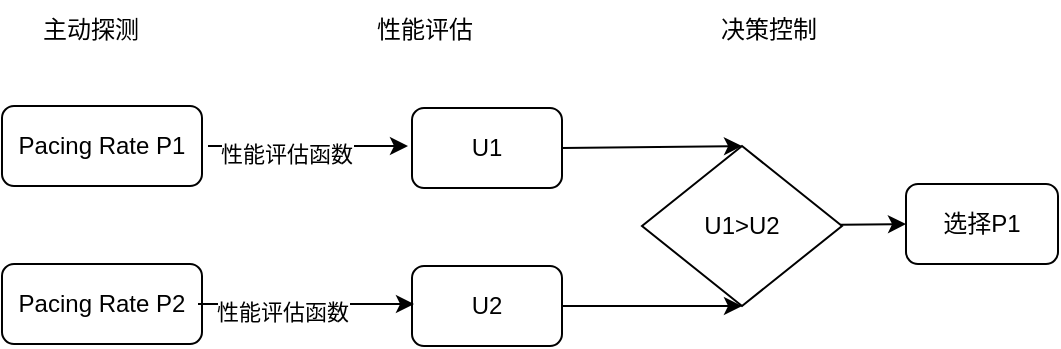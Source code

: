 <mxfile version="26.2.13">
  <diagram id="C5RBs43oDa-KdzZeNtuy" name="Page-1">
    <mxGraphModel dx="1215" dy="657" grid="1" gridSize="10" guides="1" tooltips="1" connect="1" arrows="1" fold="1" page="1" pageScale="1" pageWidth="827" pageHeight="1169" math="0" shadow="0">
      <root>
        <mxCell id="WIyWlLk6GJQsqaUBKTNV-0" />
        <mxCell id="WIyWlLk6GJQsqaUBKTNV-1" parent="WIyWlLk6GJQsqaUBKTNV-0" />
        <mxCell id="4ald7kmsFYj5hhfWHZ4V-5" value="U1" style="rounded=1;whiteSpace=wrap;html=1;fontSize=12;glass=0;strokeWidth=1;shadow=0;fillColor=none;" vertex="1" parent="WIyWlLk6GJQsqaUBKTNV-1">
          <mxGeometry x="355" y="122" width="75" height="40" as="geometry" />
        </mxCell>
        <mxCell id="4ald7kmsFYj5hhfWHZ4V-6" value="U2" style="rounded=1;whiteSpace=wrap;html=1;fontSize=12;glass=0;strokeWidth=1;shadow=0;fillColor=none;" vertex="1" parent="WIyWlLk6GJQsqaUBKTNV-1">
          <mxGeometry x="355" y="201" width="75" height="40" as="geometry" />
        </mxCell>
        <mxCell id="4ald7kmsFYj5hhfWHZ4V-8" value="" style="endArrow=classic;html=1;rounded=0;exitX=1;exitY=0.5;exitDx=0;exitDy=0;fillColor=#FF6666;" edge="1" parent="WIyWlLk6GJQsqaUBKTNV-1">
          <mxGeometry width="50" height="50" relative="1" as="geometry">
            <mxPoint x="253" y="141" as="sourcePoint" />
            <mxPoint x="353" y="141" as="targetPoint" />
          </mxGeometry>
        </mxCell>
        <mxCell id="4ald7kmsFYj5hhfWHZ4V-9" value="性能评估函数" style="edgeLabel;html=1;align=center;verticalAlign=middle;resizable=0;points=[];fillColor=#FF6666;" vertex="1" connectable="0" parent="4ald7kmsFYj5hhfWHZ4V-8">
          <mxGeometry x="-0.226" y="-4" relative="1" as="geometry">
            <mxPoint as="offset" />
          </mxGeometry>
        </mxCell>
        <mxCell id="4ald7kmsFYj5hhfWHZ4V-10" value="" style="endArrow=classic;html=1;rounded=0;exitX=1;exitY=0.5;exitDx=0;exitDy=0;fillColor=#FF6666;" edge="1" parent="WIyWlLk6GJQsqaUBKTNV-1">
          <mxGeometry width="50" height="50" relative="1" as="geometry">
            <mxPoint x="248" y="220" as="sourcePoint" />
            <mxPoint x="356" y="220" as="targetPoint" />
          </mxGeometry>
        </mxCell>
        <mxCell id="4ald7kmsFYj5hhfWHZ4V-11" value="性能评估函数" style="edgeLabel;html=1;align=center;verticalAlign=middle;resizable=0;points=[];fillColor=#FF6666;" vertex="1" connectable="0" parent="4ald7kmsFYj5hhfWHZ4V-10">
          <mxGeometry x="-0.226" y="-4" relative="1" as="geometry">
            <mxPoint as="offset" />
          </mxGeometry>
        </mxCell>
        <mxCell id="4ald7kmsFYj5hhfWHZ4V-12" value="U1&amp;gt;U2" style="rhombus;whiteSpace=wrap;html=1;fillColor=none;" vertex="1" parent="WIyWlLk6GJQsqaUBKTNV-1">
          <mxGeometry x="470" y="141" width="100" height="80" as="geometry" />
        </mxCell>
        <mxCell id="4ald7kmsFYj5hhfWHZ4V-19" value="选择P1" style="rounded=1;whiteSpace=wrap;html=1;fillColor=none;" vertex="1" parent="WIyWlLk6GJQsqaUBKTNV-1">
          <mxGeometry x="602" y="160" width="76" height="40" as="geometry" />
        </mxCell>
        <mxCell id="4ald7kmsFYj5hhfWHZ4V-20" value="" style="endArrow=classic;html=1;rounded=0;entryX=0;entryY=0.5;entryDx=0;entryDy=0;" edge="1" parent="WIyWlLk6GJQsqaUBKTNV-1" source="4ald7kmsFYj5hhfWHZ4V-12" target="4ald7kmsFYj5hhfWHZ4V-19">
          <mxGeometry width="50" height="50" relative="1" as="geometry">
            <mxPoint x="317" y="411" as="sourcePoint" />
            <mxPoint x="367" y="361" as="targetPoint" />
          </mxGeometry>
        </mxCell>
        <mxCell id="4ald7kmsFYj5hhfWHZ4V-21" value="" style="endArrow=classic;html=1;rounded=0;entryX=0.5;entryY=0;entryDx=0;entryDy=0;exitX=1;exitY=0.5;exitDx=0;exitDy=0;" edge="1" parent="WIyWlLk6GJQsqaUBKTNV-1" source="4ald7kmsFYj5hhfWHZ4V-5" target="4ald7kmsFYj5hhfWHZ4V-12">
          <mxGeometry width="50" height="50" relative="1" as="geometry">
            <mxPoint x="355" y="411" as="sourcePoint" />
            <mxPoint x="405" y="361" as="targetPoint" />
          </mxGeometry>
        </mxCell>
        <mxCell id="4ald7kmsFYj5hhfWHZ4V-22" value="" style="endArrow=classic;html=1;rounded=0;entryX=0.5;entryY=1;entryDx=0;entryDy=0;exitX=1;exitY=0.5;exitDx=0;exitDy=0;" edge="1" parent="WIyWlLk6GJQsqaUBKTNV-1" source="4ald7kmsFYj5hhfWHZ4V-6" target="4ald7kmsFYj5hhfWHZ4V-12">
          <mxGeometry width="50" height="50" relative="1" as="geometry">
            <mxPoint x="355" y="411" as="sourcePoint" />
            <mxPoint x="405" y="361" as="targetPoint" />
          </mxGeometry>
        </mxCell>
        <mxCell id="4ald7kmsFYj5hhfWHZ4V-23" value="" style="group;fillColor=none;" vertex="1" connectable="0" parent="WIyWlLk6GJQsqaUBKTNV-1">
          <mxGeometry x="150" y="121" width="100" height="119" as="geometry" />
        </mxCell>
        <mxCell id="WIyWlLk6GJQsqaUBKTNV-3" value="&lt;span style=&quot;font-weight: normal;&quot;&gt;Pacing Rate P1&lt;/span&gt;" style="rounded=1;whiteSpace=wrap;html=1;fontSize=12;glass=0;strokeWidth=1;shadow=0;fontStyle=1;fillColor=none;" parent="4ald7kmsFYj5hhfWHZ4V-23" vertex="1">
          <mxGeometry width="100" height="40" as="geometry" />
        </mxCell>
        <mxCell id="4ald7kmsFYj5hhfWHZ4V-0" value="Pacing Rate P2" style="rounded=1;whiteSpace=wrap;html=1;fontSize=12;glass=0;strokeWidth=1;shadow=0;fillColor=none;" vertex="1" parent="4ald7kmsFYj5hhfWHZ4V-23">
          <mxGeometry y="79" width="100" height="40" as="geometry" />
        </mxCell>
        <mxCell id="4ald7kmsFYj5hhfWHZ4V-24" value="主动探测" style="text;html=1;align=center;verticalAlign=middle;resizable=0;points=[];autosize=1;strokeColor=none;fillColor=none;" vertex="1" parent="WIyWlLk6GJQsqaUBKTNV-1">
          <mxGeometry x="159" y="68" width="70" height="30" as="geometry" />
        </mxCell>
        <mxCell id="4ald7kmsFYj5hhfWHZ4V-25" value="性能评估" style="text;html=1;align=center;verticalAlign=middle;resizable=0;points=[];autosize=1;strokeColor=none;fillColor=none;" vertex="1" parent="WIyWlLk6GJQsqaUBKTNV-1">
          <mxGeometry x="326" y="68" width="70" height="30" as="geometry" />
        </mxCell>
        <mxCell id="4ald7kmsFYj5hhfWHZ4V-26" value="决策控制" style="text;html=1;align=center;verticalAlign=middle;resizable=0;points=[];autosize=1;strokeColor=none;fillColor=none;" vertex="1" parent="WIyWlLk6GJQsqaUBKTNV-1">
          <mxGeometry x="498" y="68" width="70" height="30" as="geometry" />
        </mxCell>
      </root>
    </mxGraphModel>
  </diagram>
</mxfile>
